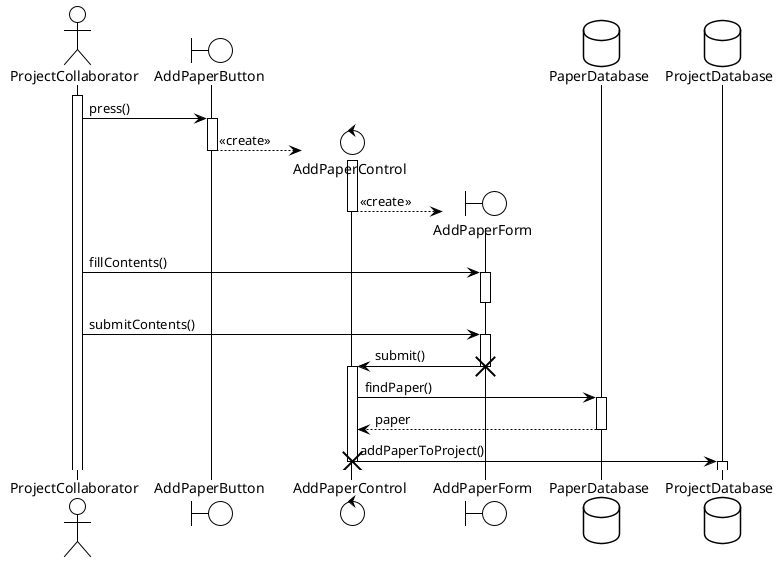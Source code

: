 @startuml AddPaperToProject
!theme plain
actor ProjectCollaborator as pc
boundary AddPaperButton as apb
control AddPaperControl as apc
boundary AddPaperForm as apf
database PaperDatabase as pd
database ProjectDatabase as pd2

activate pc

pc -> apb : press()
activate apb

create apc
apb --> apc : <<create>>
deactivate apb
activate apc

create apf
apc --> apf : <<create>>
deactivate apc

pc -> apf : fillContents()
activate apf
deactivate apf

pc -> apf : submitContents()
activate apf

apf -> apc : submit()
destroy apf
activate apc

apc -> pd : findPaper()
activate pd
pd --> apc : paper
deactivate pd

apc -> pd2 : addPaperToProject()
destroy apc
activate pd2
deactivate pd2
@enduml
